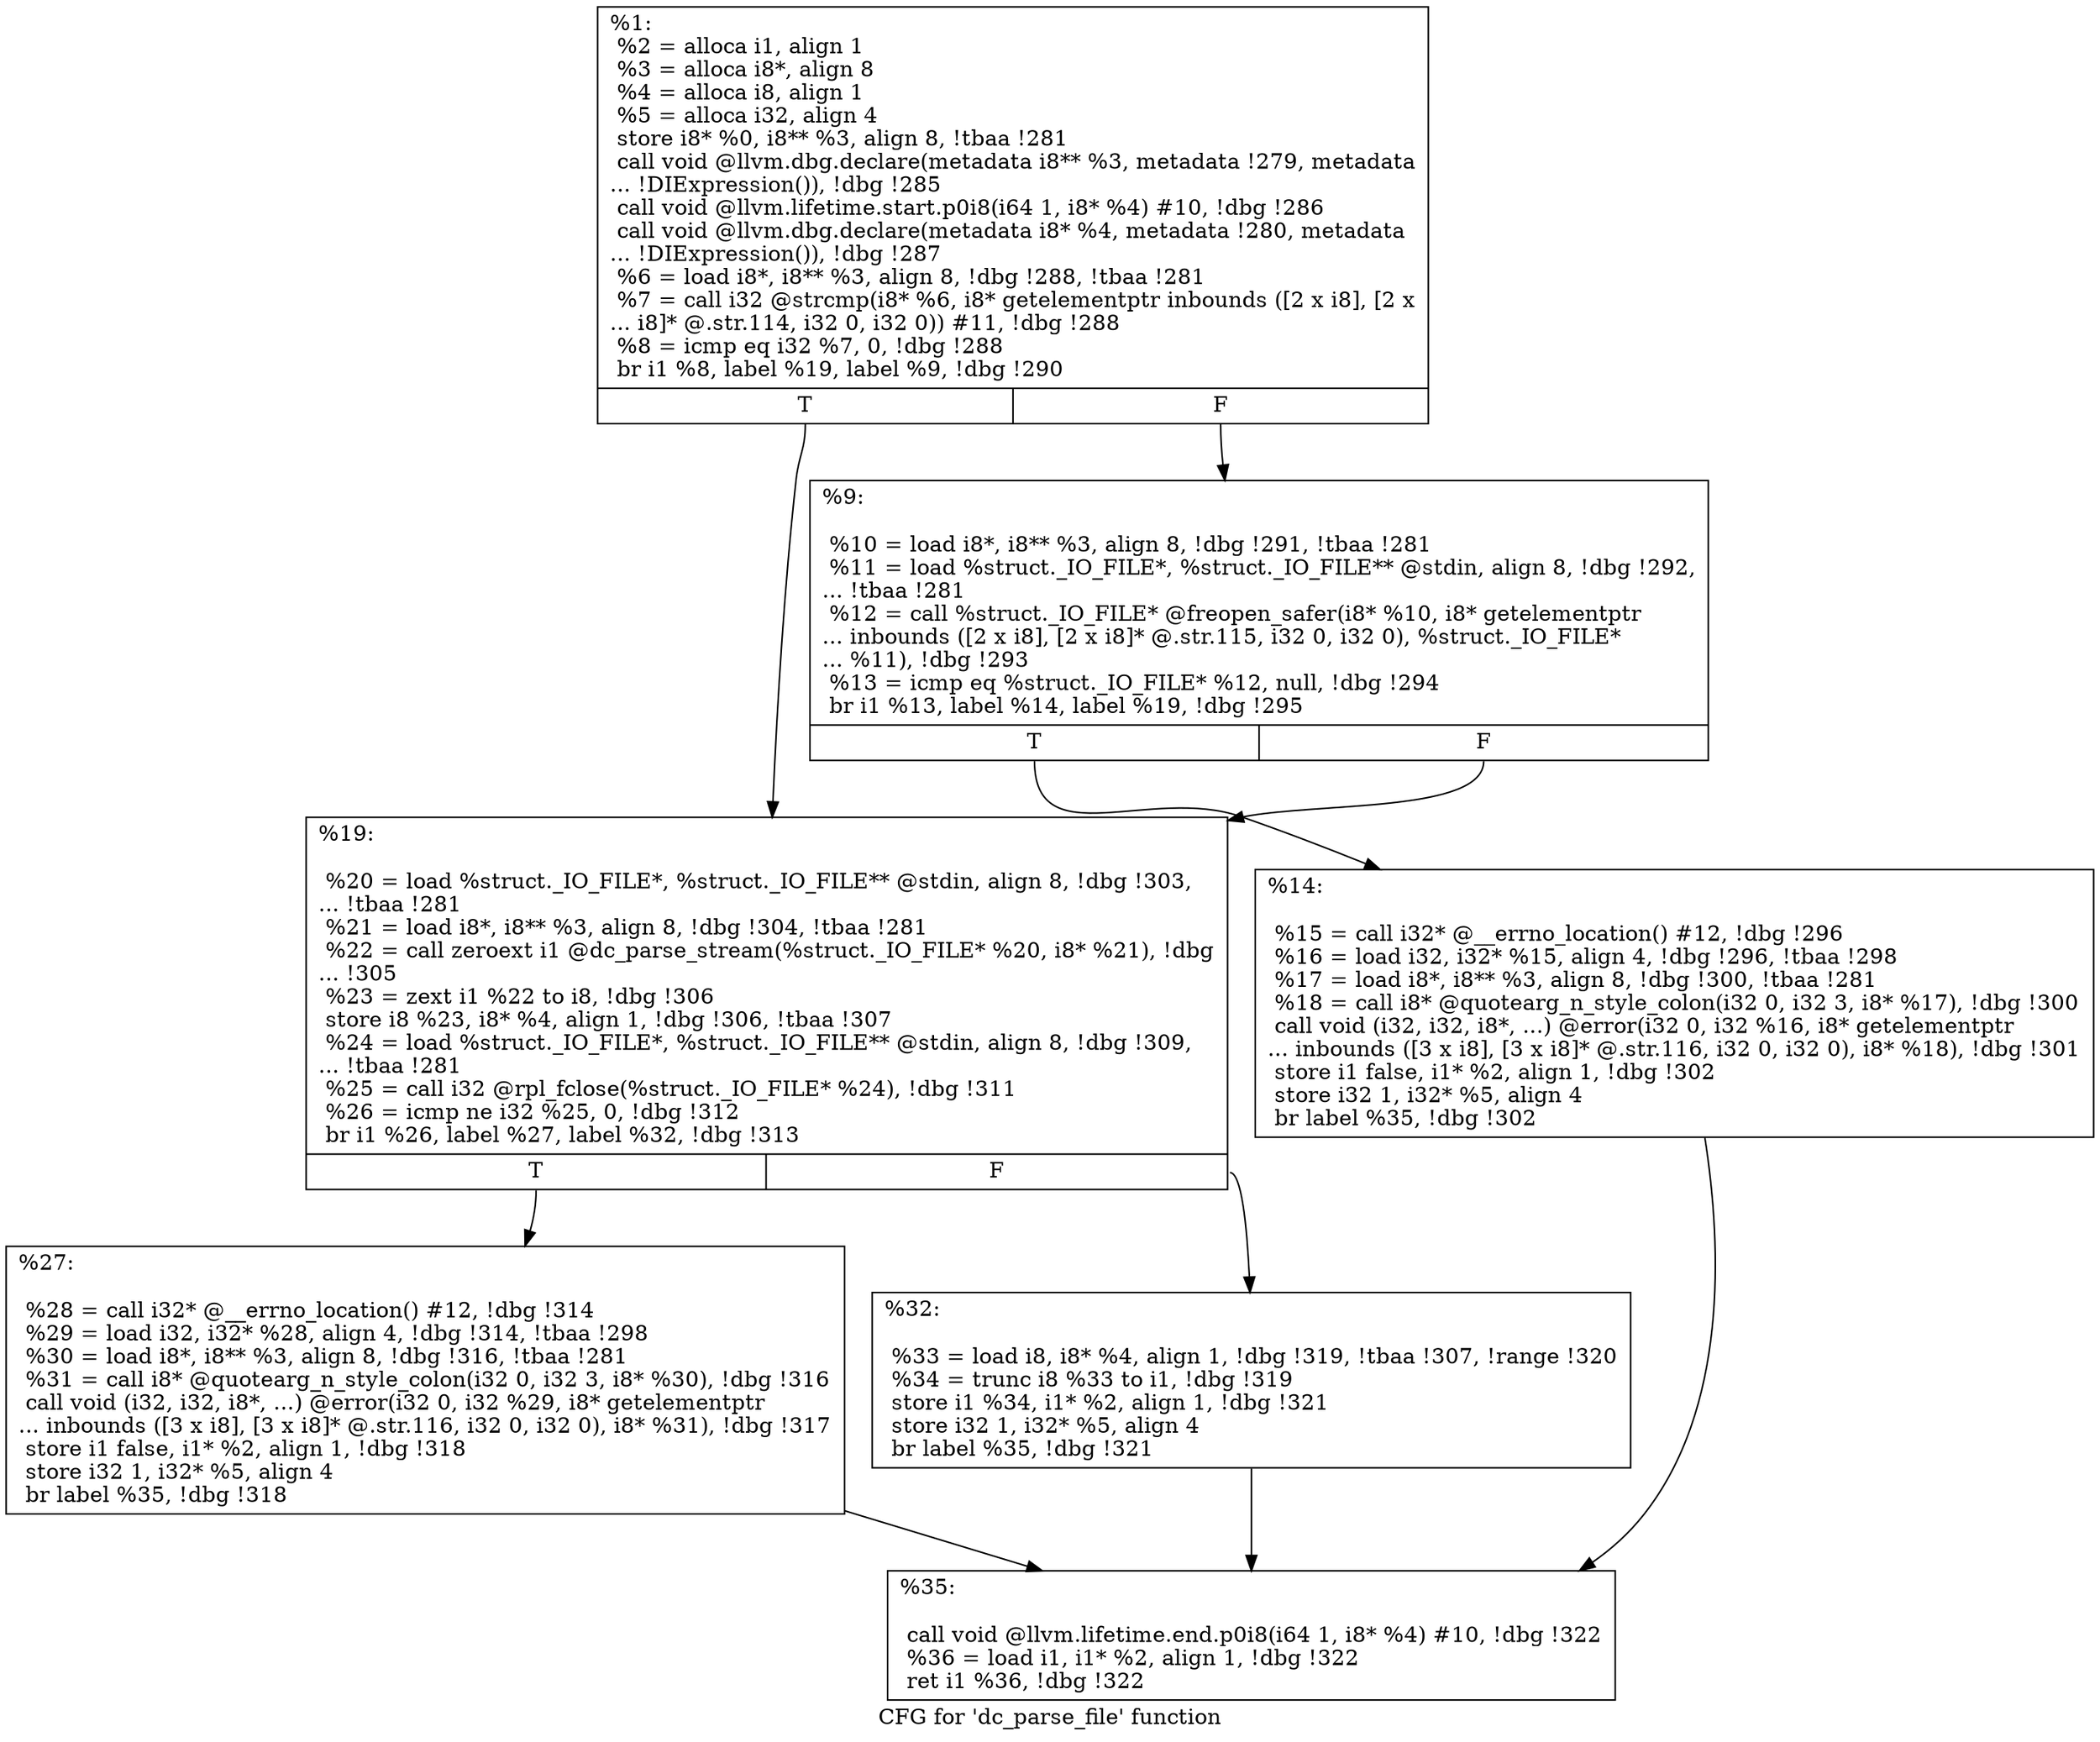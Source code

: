 digraph "CFG for 'dc_parse_file' function" {
	label="CFG for 'dc_parse_file' function";

	Node0x20e2180 [shape=record,label="{%1:\l  %2 = alloca i1, align 1\l  %3 = alloca i8*, align 8\l  %4 = alloca i8, align 1\l  %5 = alloca i32, align 4\l  store i8* %0, i8** %3, align 8, !tbaa !281\l  call void @llvm.dbg.declare(metadata i8** %3, metadata !279, metadata\l... !DIExpression()), !dbg !285\l  call void @llvm.lifetime.start.p0i8(i64 1, i8* %4) #10, !dbg !286\l  call void @llvm.dbg.declare(metadata i8* %4, metadata !280, metadata\l... !DIExpression()), !dbg !287\l  %6 = load i8*, i8** %3, align 8, !dbg !288, !tbaa !281\l  %7 = call i32 @strcmp(i8* %6, i8* getelementptr inbounds ([2 x i8], [2 x\l... i8]* @.str.114, i32 0, i32 0)) #11, !dbg !288\l  %8 = icmp eq i32 %7, 0, !dbg !288\l  br i1 %8, label %19, label %9, !dbg !290\l|{<s0>T|<s1>F}}"];
	Node0x20e2180:s0 -> Node0x20e22e0;
	Node0x20e2180:s1 -> Node0x20e2240;
	Node0x20e2240 [shape=record,label="{%9:\l\l  %10 = load i8*, i8** %3, align 8, !dbg !291, !tbaa !281\l  %11 = load %struct._IO_FILE*, %struct._IO_FILE** @stdin, align 8, !dbg !292,\l... !tbaa !281\l  %12 = call %struct._IO_FILE* @freopen_safer(i8* %10, i8* getelementptr\l... inbounds ([2 x i8], [2 x i8]* @.str.115, i32 0, i32 0), %struct._IO_FILE*\l... %11), !dbg !293\l  %13 = icmp eq %struct._IO_FILE* %12, null, !dbg !294\l  br i1 %13, label %14, label %19, !dbg !295\l|{<s0>T|<s1>F}}"];
	Node0x20e2240:s0 -> Node0x20e2290;
	Node0x20e2240:s1 -> Node0x20e22e0;
	Node0x20e2290 [shape=record,label="{%14:\l\l  %15 = call i32* @__errno_location() #12, !dbg !296\l  %16 = load i32, i32* %15, align 4, !dbg !296, !tbaa !298\l  %17 = load i8*, i8** %3, align 8, !dbg !300, !tbaa !281\l  %18 = call i8* @quotearg_n_style_colon(i32 0, i32 3, i8* %17), !dbg !300\l  call void (i32, i32, i8*, ...) @error(i32 0, i32 %16, i8* getelementptr\l... inbounds ([3 x i8], [3 x i8]* @.str.116, i32 0, i32 0), i8* %18), !dbg !301\l  store i1 false, i1* %2, align 1, !dbg !302\l  store i32 1, i32* %5, align 4\l  br label %35, !dbg !302\l}"];
	Node0x20e2290 -> Node0x20e23d0;
	Node0x20e22e0 [shape=record,label="{%19:\l\l  %20 = load %struct._IO_FILE*, %struct._IO_FILE** @stdin, align 8, !dbg !303,\l... !tbaa !281\l  %21 = load i8*, i8** %3, align 8, !dbg !304, !tbaa !281\l  %22 = call zeroext i1 @dc_parse_stream(%struct._IO_FILE* %20, i8* %21), !dbg\l... !305\l  %23 = zext i1 %22 to i8, !dbg !306\l  store i8 %23, i8* %4, align 1, !dbg !306, !tbaa !307\l  %24 = load %struct._IO_FILE*, %struct._IO_FILE** @stdin, align 8, !dbg !309,\l... !tbaa !281\l  %25 = call i32 @rpl_fclose(%struct._IO_FILE* %24), !dbg !311\l  %26 = icmp ne i32 %25, 0, !dbg !312\l  br i1 %26, label %27, label %32, !dbg !313\l|{<s0>T|<s1>F}}"];
	Node0x20e22e0:s0 -> Node0x20e2330;
	Node0x20e22e0:s1 -> Node0x20e2380;
	Node0x20e2330 [shape=record,label="{%27:\l\l  %28 = call i32* @__errno_location() #12, !dbg !314\l  %29 = load i32, i32* %28, align 4, !dbg !314, !tbaa !298\l  %30 = load i8*, i8** %3, align 8, !dbg !316, !tbaa !281\l  %31 = call i8* @quotearg_n_style_colon(i32 0, i32 3, i8* %30), !dbg !316\l  call void (i32, i32, i8*, ...) @error(i32 0, i32 %29, i8* getelementptr\l... inbounds ([3 x i8], [3 x i8]* @.str.116, i32 0, i32 0), i8* %31), !dbg !317\l  store i1 false, i1* %2, align 1, !dbg !318\l  store i32 1, i32* %5, align 4\l  br label %35, !dbg !318\l}"];
	Node0x20e2330 -> Node0x20e23d0;
	Node0x20e2380 [shape=record,label="{%32:\l\l  %33 = load i8, i8* %4, align 1, !dbg !319, !tbaa !307, !range !320\l  %34 = trunc i8 %33 to i1, !dbg !319\l  store i1 %34, i1* %2, align 1, !dbg !321\l  store i32 1, i32* %5, align 4\l  br label %35, !dbg !321\l}"];
	Node0x20e2380 -> Node0x20e23d0;
	Node0x20e23d0 [shape=record,label="{%35:\l\l  call void @llvm.lifetime.end.p0i8(i64 1, i8* %4) #10, !dbg !322\l  %36 = load i1, i1* %2, align 1, !dbg !322\l  ret i1 %36, !dbg !322\l}"];
}
